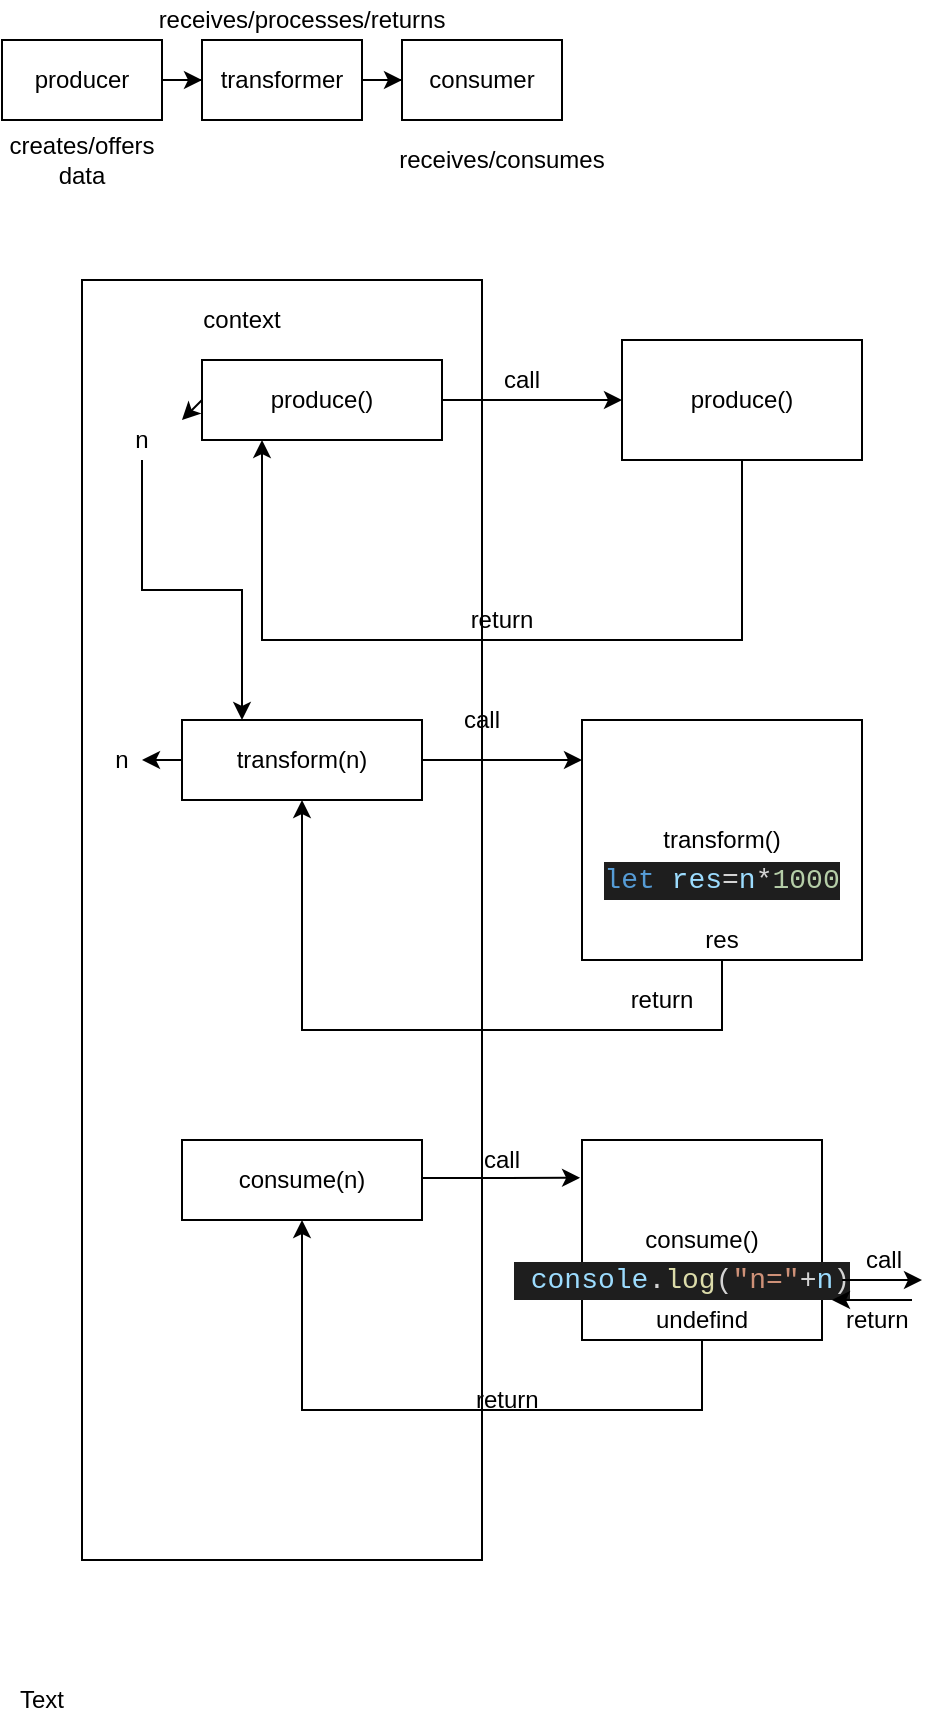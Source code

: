 <mxfile version="12.2.4" pages="1"><diagram id="QdkU2kqDZ7DYRhS3yAD8" name="Page-1"><mxGraphModel dx="298" dy="331" grid="1" gridSize="10" guides="1" tooltips="1" connect="1" arrows="1" fold="1" page="1" pageScale="1" pageWidth="827" pageHeight="1169" math="0" shadow="0"><root><mxCell id="0"/><mxCell id="1" parent="0"/><mxCell id="28" value="" style="ellipse;whiteSpace=wrap;html=1;" parent="1" vertex="1"><mxGeometry x="65" y="207.5" width="70" height="40" as="geometry"/></mxCell><mxCell id="7" value="" style="edgeStyle=orthogonalEdgeStyle;rounded=0;orthogonalLoop=1;jettySize=auto;html=1;" parent="1" source="2" target="5" edge="1"><mxGeometry relative="1" as="geometry"/></mxCell><mxCell id="2" value="producer" style="rounded=0;whiteSpace=wrap;html=1;" parent="1" vertex="1"><mxGeometry x="20" y="20" width="80" height="40" as="geometry"/></mxCell><mxCell id="8" value="" style="edgeStyle=orthogonalEdgeStyle;rounded=0;orthogonalLoop=1;jettySize=auto;html=1;" parent="1" source="5" target="6" edge="1"><mxGeometry relative="1" as="geometry"/></mxCell><mxCell id="5" value="transformer" style="rounded=0;whiteSpace=wrap;html=1;" parent="1" vertex="1"><mxGeometry x="120" y="20" width="80" height="40" as="geometry"/></mxCell><mxCell id="6" value="consumer" style="rounded=0;whiteSpace=wrap;html=1;" parent="1" vertex="1"><mxGeometry x="220" y="20" width="80" height="40" as="geometry"/></mxCell><mxCell id="9" value="" style="rounded=0;whiteSpace=wrap;html=1;" parent="1" vertex="1"><mxGeometry x="60" y="140" width="200" height="640" as="geometry"/></mxCell><mxCell id="12" value="" style="edgeStyle=orthogonalEdgeStyle;rounded=0;orthogonalLoop=1;jettySize=auto;html=1;entryX=0.25;entryY=1;entryDx=0;entryDy=0;" parent="1" source="10" target="18" edge="1"><mxGeometry relative="1" as="geometry"><mxPoint x="150" y="300" as="targetPoint"/><Array as="points"><mxPoint x="390" y="320"/><mxPoint x="150" y="320"/></Array></mxGeometry></mxCell><mxCell id="10" value="produce()" style="rounded=0;whiteSpace=wrap;html=1;" parent="1" vertex="1"><mxGeometry x="330" y="170" width="120" height="60" as="geometry"/></mxCell><mxCell id="14" value="context" style="text;html=1;strokeColor=none;fillColor=none;align=center;verticalAlign=middle;whiteSpace=wrap;rounded=0;" parent="1" vertex="1"><mxGeometry x="120" y="150" width="40" height="20" as="geometry"/></mxCell><mxCell id="15" style="edgeStyle=orthogonalEdgeStyle;rounded=0;orthogonalLoop=1;jettySize=auto;html=1;entryX=0;entryY=0.5;entryDx=0;entryDy=0;" parent="1" target="10" edge="1"><mxGeometry relative="1" as="geometry"><mxPoint x="170" y="200" as="sourcePoint"/><mxPoint x="190" y="190" as="targetPoint"/><Array as="points"><mxPoint x="130" y="200"/></Array></mxGeometry></mxCell><mxCell id="17" value="call" style="text;html=1;strokeColor=none;fillColor=none;align=center;verticalAlign=middle;whiteSpace=wrap;rounded=0;" parent="1" vertex="1"><mxGeometry x="260" y="180" width="40" height="20" as="geometry"/></mxCell><mxCell id="18" value="produce()" style="rounded=0;whiteSpace=wrap;html=1;" parent="1" vertex="1"><mxGeometry x="120" y="180" width="120" height="40" as="geometry"/></mxCell><mxCell id="20" value="return" style="text;html=1;strokeColor=none;fillColor=none;align=center;verticalAlign=middle;whiteSpace=wrap;rounded=0;" parent="1" vertex="1"><mxGeometry x="250" y="300" width="40" height="20" as="geometry"/></mxCell><mxCell id="21" value="" style="endArrow=classic;html=1;exitX=0;exitY=0.5;exitDx=0;exitDy=0;" parent="1" source="18" edge="1"><mxGeometry width="50" height="50" relative="1" as="geometry"><mxPoint x="40" y="400" as="sourcePoint"/><mxPoint x="110" y="210" as="targetPoint"/></mxGeometry></mxCell><mxCell id="30" value="" style="edgeStyle=orthogonalEdgeStyle;rounded=0;orthogonalLoop=1;jettySize=auto;html=1;entryX=0.25;entryY=0;entryDx=0;entryDy=0;" parent="1" source="22" target="23" edge="1"><mxGeometry relative="1" as="geometry"><mxPoint x="90" y="330" as="targetPoint"/></mxGeometry></mxCell><mxCell id="22" value="n&lt;br&gt;" style="text;html=1;strokeColor=none;fillColor=none;align=center;verticalAlign=middle;whiteSpace=wrap;rounded=0;" parent="1" vertex="1"><mxGeometry x="70" y="210" width="40" height="20" as="geometry"/></mxCell><mxCell id="26" value="" style="edgeStyle=orthogonalEdgeStyle;rounded=0;orthogonalLoop=1;jettySize=auto;html=1;" parent="1" source="23" target="25" edge="1"><mxGeometry relative="1" as="geometry"/></mxCell><mxCell id="39" value="" style="edgeStyle=orthogonalEdgeStyle;rounded=0;orthogonalLoop=1;jettySize=auto;html=1;" parent="1" source="23" edge="1"><mxGeometry relative="1" as="geometry"><mxPoint x="90" y="380" as="targetPoint"/></mxGeometry></mxCell><mxCell id="23" value="transform(n)" style="rounded=0;whiteSpace=wrap;html=1;" parent="1" vertex="1"><mxGeometry x="110" y="360" width="120" height="40" as="geometry"/></mxCell><mxCell id="25" value="transform()" style="rounded=0;whiteSpace=wrap;html=1;" parent="1" vertex="1"><mxGeometry x="310" y="360" width="120" height="40" as="geometry"/></mxCell><mxCell id="33" value="" style="edgeStyle=orthogonalEdgeStyle;rounded=0;orthogonalLoop=1;jettySize=auto;html=1;" parent="1" source="24" target="23" edge="1"><mxGeometry relative="1" as="geometry"><mxPoint x="340" y="550" as="targetPoint"/><Array as="points"><mxPoint x="380" y="515"/><mxPoint x="170" y="515"/></Array></mxGeometry></mxCell><mxCell id="24" value="transform()" style="rounded=0;whiteSpace=wrap;html=1;" parent="1" vertex="1"><mxGeometry x="310" y="360" width="140" height="120" as="geometry"/></mxCell><mxCell id="27" value="call&lt;br&gt;" style="text;html=1;strokeColor=none;fillColor=none;align=center;verticalAlign=middle;whiteSpace=wrap;rounded=0;" parent="1" vertex="1"><mxGeometry x="240" y="350" width="40" height="20" as="geometry"/></mxCell><mxCell id="31" value="&lt;div style=&quot;color: rgb(212 , 212 , 212) ; background-color: rgb(30 , 30 , 30) ; font-family: &amp;#34;consolas&amp;#34; , &amp;#34;courier new&amp;#34; , monospace ; font-size: 14px ; line-height: 19px ; white-space: pre&quot;&gt;&lt;span style=&quot;color: #569cd6&quot;&gt;let&lt;/span&gt; &lt;span style=&quot;color: #9cdcfe&quot;&gt;res&lt;/span&gt;=&lt;span style=&quot;color: #9cdcfe&quot;&gt;n&lt;/span&gt;*&lt;span style=&quot;color: #b5cea8&quot;&gt;1000&lt;/span&gt;&lt;/div&gt;" style="text;html=1;strokeColor=none;fillColor=none;align=center;verticalAlign=middle;whiteSpace=wrap;rounded=0;" parent="1" vertex="1"><mxGeometry x="360" y="430" width="40" height="20" as="geometry"/></mxCell><mxCell id="34" value="n&lt;br&gt;" style="text;html=1;strokeColor=none;fillColor=none;align=center;verticalAlign=middle;whiteSpace=wrap;rounded=0;" parent="1" vertex="1"><mxGeometry x="60" y="370" width="40" height="20" as="geometry"/></mxCell><mxCell id="36" value="return&lt;br&gt;" style="text;html=1;strokeColor=none;fillColor=none;align=center;verticalAlign=middle;whiteSpace=wrap;rounded=0;" parent="1" vertex="1"><mxGeometry x="330" y="490" width="40" height="20" as="geometry"/></mxCell><mxCell id="37" value="res&lt;br&gt;" style="text;html=1;strokeColor=none;fillColor=none;align=center;verticalAlign=middle;whiteSpace=wrap;rounded=0;" parent="1" vertex="1"><mxGeometry x="360" y="460" width="40" height="20" as="geometry"/></mxCell><mxCell id="40" value="Text" style="text;html=1;strokeColor=none;fillColor=none;align=center;verticalAlign=middle;whiteSpace=wrap;rounded=0;" parent="1" vertex="1"><mxGeometry x="20" y="840" width="40" height="20" as="geometry"/></mxCell><mxCell id="43" value="" style="edgeStyle=orthogonalEdgeStyle;rounded=0;orthogonalLoop=1;jettySize=auto;html=1;entryX=-0.008;entryY=0.189;entryDx=0;entryDy=0;entryPerimeter=0;" parent="1" source="41" target="42" edge="1"><mxGeometry relative="1" as="geometry"><Array as="points"><mxPoint x="250" y="589"/><mxPoint x="250" y="589"/></Array></mxGeometry></mxCell><mxCell id="41" value="consume(n)" style="rounded=0;whiteSpace=wrap;html=1;" parent="1" vertex="1"><mxGeometry x="110" y="570" width="120" height="40" as="geometry"/></mxCell><mxCell id="52" value="" style="edgeStyle=orthogonalEdgeStyle;rounded=0;orthogonalLoop=1;jettySize=auto;html=1;" parent="1" source="42" target="41" edge="1"><mxGeometry relative="1" as="geometry"><mxPoint x="310" y="740" as="targetPoint"/><Array as="points"><mxPoint x="370" y="705"/><mxPoint x="170" y="705"/></Array></mxGeometry></mxCell><mxCell id="42" value="consume()&lt;br&gt;" style="rounded=0;whiteSpace=wrap;html=1;" parent="1" vertex="1"><mxGeometry x="310" y="570" width="120" height="100" as="geometry"/></mxCell><mxCell id="44" value="creates/offers data&lt;br&gt;" style="text;html=1;strokeColor=none;fillColor=none;align=center;verticalAlign=middle;whiteSpace=wrap;rounded=0;" parent="1" vertex="1"><mxGeometry x="40" y="70" width="40" height="20" as="geometry"/></mxCell><mxCell id="45" value="receives/processes/returns" style="text;html=1;strokeColor=none;fillColor=none;align=center;verticalAlign=middle;whiteSpace=wrap;rounded=0;" parent="1" vertex="1"><mxGeometry x="150" width="40" height="20" as="geometry"/></mxCell><mxCell id="46" style="edgeStyle=orthogonalEdgeStyle;rounded=0;orthogonalLoop=1;jettySize=auto;html=1;exitX=0.5;exitY=1;exitDx=0;exitDy=0;" parent="1" source="45" target="45" edge="1"><mxGeometry relative="1" as="geometry"/></mxCell><mxCell id="47" value="receives/consumes&lt;br&gt;" style="text;html=1;strokeColor=none;fillColor=none;align=center;verticalAlign=middle;whiteSpace=wrap;rounded=0;" parent="1" vertex="1"><mxGeometry x="250" y="70" width="40" height="20" as="geometry"/></mxCell><mxCell id="48" value="call" style="text;html=1;strokeColor=none;fillColor=none;align=center;verticalAlign=middle;whiteSpace=wrap;rounded=0;" parent="1" vertex="1"><mxGeometry x="250" y="570" width="40" height="20" as="geometry"/></mxCell><mxCell id="53" value="&lt;div style=&quot;color: rgb(212 , 212 , 212) ; background-color: rgb(30 , 30 , 30) ; font-family: &amp;#34;consolas&amp;#34; , &amp;#34;courier new&amp;#34; , monospace ; font-size: 14px ; line-height: 19px ; white-space: pre&quot;&gt;&amp;nbsp;&lt;span style=&quot;color: #9cdcfe&quot;&gt;console&lt;/span&gt;.&lt;span style=&quot;color: #dcdcaa&quot;&gt;log&lt;/span&gt;(&lt;span style=&quot;color: #ce9178&quot;&gt;&quot;n=&quot;&lt;/span&gt;+&lt;span style=&quot;color: #9cdcfe&quot;&gt;n&lt;/span&gt;)&lt;/div&gt;" style="text;html=1;strokeColor=none;fillColor=none;align=center;verticalAlign=middle;whiteSpace=wrap;rounded=0;" parent="1" vertex="1"><mxGeometry x="330" y="630" width="60" height="20" as="geometry"/></mxCell><mxCell id="55" value="" style="endArrow=classic;html=1;" parent="1" edge="1"><mxGeometry width="50" height="50" relative="1" as="geometry"><mxPoint x="440" y="640" as="sourcePoint"/><mxPoint x="480" y="640" as="targetPoint"/><Array as="points"><mxPoint x="460" y="640"/><mxPoint x="470" y="640"/></Array></mxGeometry></mxCell><mxCell id="56" value="call" style="text;html=1;resizable=0;points=[];autosize=1;align=left;verticalAlign=top;spacingTop=-4;" parent="1" vertex="1"><mxGeometry x="450" y="620" width="30" height="20" as="geometry"/></mxCell><mxCell id="57" value="" style="endArrow=classic;html=1;" parent="1" edge="1"><mxGeometry width="50" height="50" relative="1" as="geometry"><mxPoint x="475" y="650" as="sourcePoint"/><mxPoint x="435" y="650" as="targetPoint"/><Array as="points"/></mxGeometry></mxCell><mxCell id="58" value="return" style="text;html=1;resizable=0;points=[];autosize=1;align=left;verticalAlign=top;spacingTop=-4;" parent="1" vertex="1"><mxGeometry x="440" y="650" width="50" height="20" as="geometry"/></mxCell><mxCell id="61" value="return" style="text;html=1;resizable=0;points=[];autosize=1;align=left;verticalAlign=top;spacingTop=-4;" parent="1" vertex="1"><mxGeometry x="255" y="690" width="50" height="20" as="geometry"/></mxCell><mxCell id="64" value="undefind" style="text;html=1;strokeColor=none;fillColor=none;align=center;verticalAlign=middle;whiteSpace=wrap;rounded=0;" parent="1" vertex="1"><mxGeometry x="350" y="650" width="40" height="20" as="geometry"/></mxCell></root></mxGraphModel></diagram></mxfile>